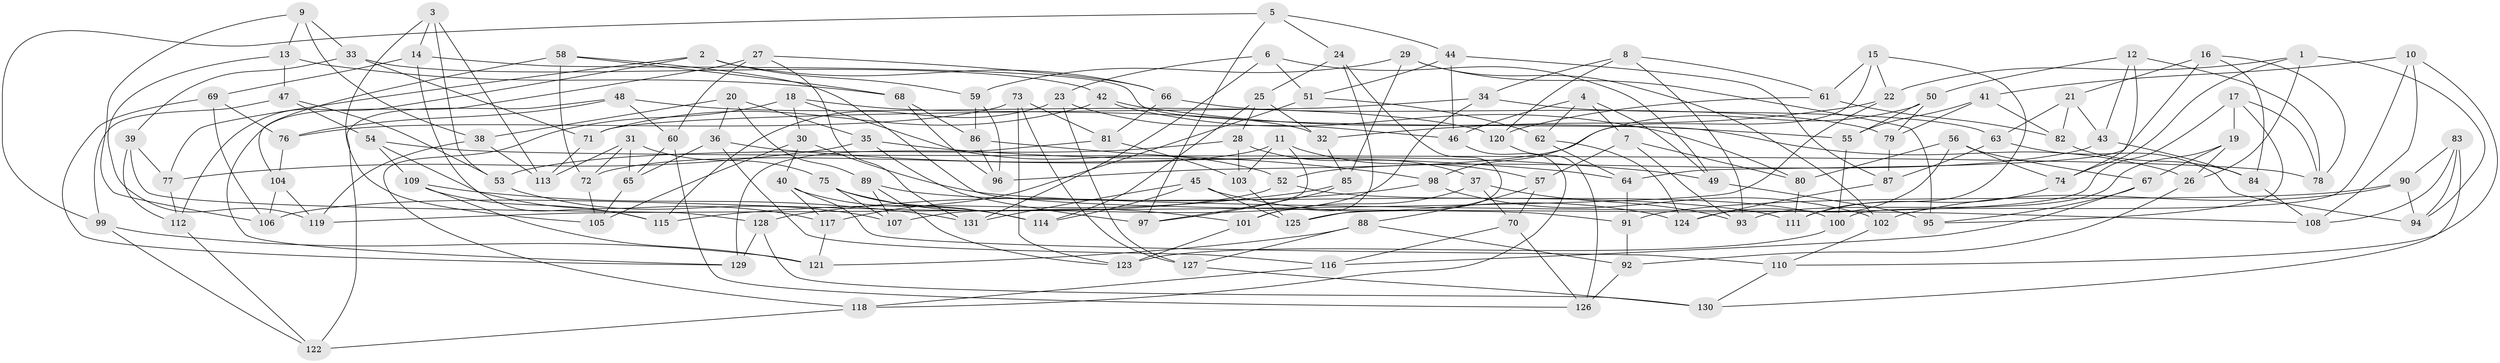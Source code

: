 // Generated by graph-tools (version 1.1) at 2025/37/03/09/25 02:37:51]
// undirected, 131 vertices, 262 edges
graph export_dot {
graph [start="1"]
  node [color=gray90,style=filled];
  1;
  2;
  3;
  4;
  5;
  6;
  7;
  8;
  9;
  10;
  11;
  12;
  13;
  14;
  15;
  16;
  17;
  18;
  19;
  20;
  21;
  22;
  23;
  24;
  25;
  26;
  27;
  28;
  29;
  30;
  31;
  32;
  33;
  34;
  35;
  36;
  37;
  38;
  39;
  40;
  41;
  42;
  43;
  44;
  45;
  46;
  47;
  48;
  49;
  50;
  51;
  52;
  53;
  54;
  55;
  56;
  57;
  58;
  59;
  60;
  61;
  62;
  63;
  64;
  65;
  66;
  67;
  68;
  69;
  70;
  71;
  72;
  73;
  74;
  75;
  76;
  77;
  78;
  79;
  80;
  81;
  82;
  83;
  84;
  85;
  86;
  87;
  88;
  89;
  90;
  91;
  92;
  93;
  94;
  95;
  96;
  97;
  98;
  99;
  100;
  101;
  102;
  103;
  104;
  105;
  106;
  107;
  108;
  109;
  110;
  111;
  112;
  113;
  114;
  115;
  116;
  117;
  118;
  119;
  120;
  121;
  122;
  123;
  124;
  125;
  126;
  127;
  128;
  129;
  130;
  131;
  1 -- 22;
  1 -- 26;
  1 -- 94;
  1 -- 74;
  2 -- 59;
  2 -- 66;
  2 -- 77;
  2 -- 112;
  3 -- 105;
  3 -- 113;
  3 -- 53;
  3 -- 14;
  4 -- 49;
  4 -- 7;
  4 -- 46;
  4 -- 62;
  5 -- 99;
  5 -- 97;
  5 -- 44;
  5 -- 24;
  6 -- 23;
  6 -- 131;
  6 -- 49;
  6 -- 51;
  7 -- 80;
  7 -- 57;
  7 -- 93;
  8 -- 61;
  8 -- 120;
  8 -- 34;
  8 -- 93;
  9 -- 38;
  9 -- 13;
  9 -- 106;
  9 -- 33;
  10 -- 41;
  10 -- 110;
  10 -- 108;
  10 -- 100;
  11 -- 97;
  11 -- 57;
  11 -- 103;
  11 -- 72;
  12 -- 43;
  12 -- 78;
  12 -- 74;
  12 -- 50;
  13 -- 68;
  13 -- 47;
  13 -- 119;
  14 -- 26;
  14 -- 115;
  14 -- 69;
  15 -- 22;
  15 -- 61;
  15 -- 98;
  15 -- 111;
  16 -- 64;
  16 -- 21;
  16 -- 84;
  16 -- 78;
  17 -- 95;
  17 -- 78;
  17 -- 125;
  17 -- 19;
  18 -- 118;
  18 -- 30;
  18 -- 52;
  18 -- 32;
  19 -- 93;
  19 -- 67;
  19 -- 26;
  20 -- 35;
  20 -- 38;
  20 -- 36;
  20 -- 89;
  21 -- 43;
  21 -- 82;
  21 -- 63;
  22 -- 32;
  22 -- 119;
  23 -- 127;
  23 -- 46;
  23 -- 115;
  24 -- 25;
  24 -- 125;
  24 -- 101;
  25 -- 32;
  25 -- 28;
  25 -- 114;
  26 -- 92;
  27 -- 66;
  27 -- 60;
  27 -- 131;
  27 -- 129;
  28 -- 103;
  28 -- 37;
  28 -- 53;
  29 -- 85;
  29 -- 102;
  29 -- 95;
  29 -- 59;
  30 -- 40;
  30 -- 105;
  30 -- 108;
  31 -- 113;
  31 -- 72;
  31 -- 75;
  31 -- 65;
  32 -- 85;
  33 -- 42;
  33 -- 71;
  33 -- 39;
  34 -- 107;
  34 -- 63;
  34 -- 71;
  35 -- 77;
  35 -- 49;
  35 -- 97;
  36 -- 65;
  36 -- 116;
  36 -- 64;
  37 -- 101;
  37 -- 70;
  37 -- 93;
  38 -- 119;
  38 -- 113;
  39 -- 77;
  39 -- 128;
  39 -- 112;
  40 -- 114;
  40 -- 110;
  40 -- 117;
  41 -- 82;
  41 -- 79;
  41 -- 55;
  42 -- 55;
  42 -- 71;
  42 -- 80;
  43 -- 52;
  43 -- 84;
  44 -- 46;
  44 -- 87;
  44 -- 51;
  45 -- 124;
  45 -- 125;
  45 -- 131;
  45 -- 114;
  46 -- 118;
  47 -- 54;
  47 -- 99;
  47 -- 53;
  48 -- 60;
  48 -- 122;
  48 -- 76;
  48 -- 120;
  49 -- 95;
  50 -- 96;
  50 -- 55;
  50 -- 79;
  51 -- 117;
  51 -- 62;
  52 -- 100;
  52 -- 106;
  53 -- 107;
  54 -- 117;
  54 -- 109;
  54 -- 78;
  55 -- 100;
  56 -- 124;
  56 -- 67;
  56 -- 74;
  56 -- 80;
  57 -- 88;
  57 -- 70;
  58 -- 104;
  58 -- 68;
  58 -- 91;
  58 -- 72;
  59 -- 96;
  59 -- 86;
  60 -- 126;
  60 -- 65;
  61 -- 120;
  61 -- 82;
  62 -- 124;
  62 -- 64;
  63 -- 87;
  63 -- 94;
  64 -- 91;
  65 -- 105;
  66 -- 81;
  66 -- 79;
  67 -- 95;
  67 -- 116;
  68 -- 96;
  68 -- 86;
  69 -- 76;
  69 -- 106;
  69 -- 129;
  70 -- 116;
  70 -- 126;
  71 -- 113;
  72 -- 105;
  73 -- 81;
  73 -- 123;
  73 -- 127;
  73 -- 76;
  74 -- 111;
  75 -- 107;
  75 -- 114;
  75 -- 101;
  76 -- 104;
  77 -- 112;
  79 -- 87;
  80 -- 111;
  81 -- 103;
  81 -- 129;
  82 -- 84;
  83 -- 130;
  83 -- 90;
  83 -- 108;
  83 -- 94;
  84 -- 108;
  85 -- 115;
  85 -- 97;
  86 -- 96;
  86 -- 98;
  87 -- 124;
  88 -- 92;
  88 -- 121;
  88 -- 127;
  89 -- 123;
  89 -- 111;
  89 -- 107;
  90 -- 94;
  90 -- 91;
  90 -- 102;
  91 -- 92;
  92 -- 126;
  98 -- 102;
  98 -- 128;
  99 -- 121;
  99 -- 122;
  100 -- 123;
  101 -- 123;
  102 -- 110;
  103 -- 125;
  104 -- 119;
  104 -- 106;
  109 -- 121;
  109 -- 115;
  109 -- 131;
  110 -- 130;
  112 -- 122;
  116 -- 118;
  117 -- 121;
  118 -- 122;
  120 -- 126;
  127 -- 130;
  128 -- 130;
  128 -- 129;
}
